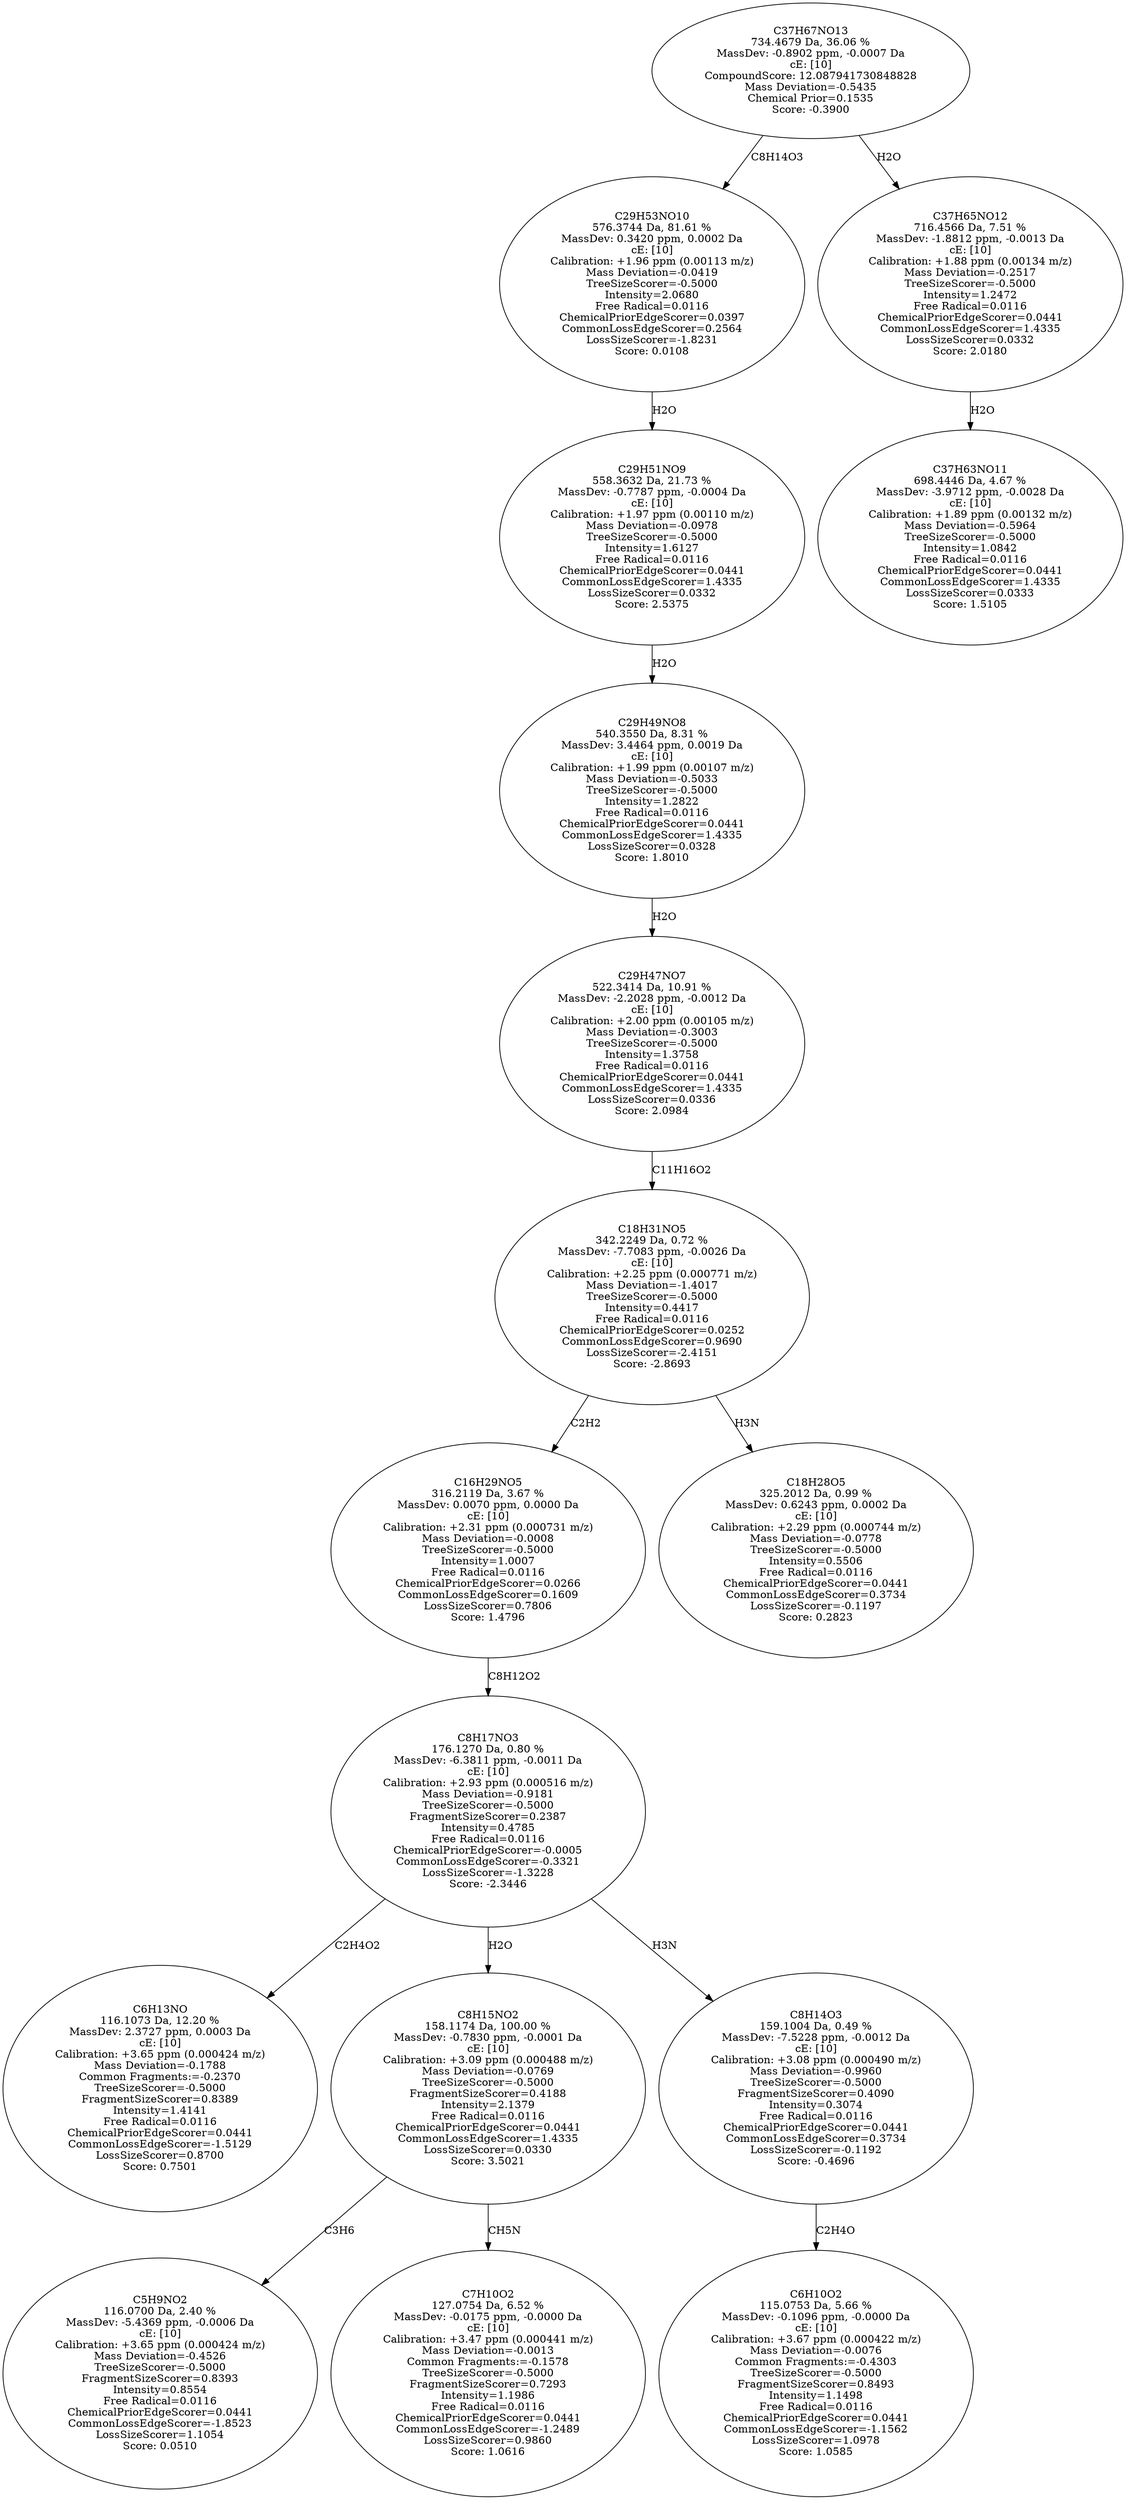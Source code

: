 strict digraph {
v1 [label="C6H13NO\n116.1073 Da, 12.20 %\nMassDev: 2.3727 ppm, 0.0003 Da\ncE: [10]\nCalibration: +3.65 ppm (0.000424 m/z)\nMass Deviation=-0.1788\nCommon Fragments:=-0.2370\nTreeSizeScorer=-0.5000\nFragmentSizeScorer=0.8389\nIntensity=1.4141\nFree Radical=0.0116\nChemicalPriorEdgeScorer=0.0441\nCommonLossEdgeScorer=-1.5129\nLossSizeScorer=0.8700\nScore: 0.7501"];
v2 [label="C5H9NO2\n116.0700 Da, 2.40 %\nMassDev: -5.4369 ppm, -0.0006 Da\ncE: [10]\nCalibration: +3.65 ppm (0.000424 m/z)\nMass Deviation=-0.4526\nTreeSizeScorer=-0.5000\nFragmentSizeScorer=0.8393\nIntensity=0.8554\nFree Radical=0.0116\nChemicalPriorEdgeScorer=0.0441\nCommonLossEdgeScorer=-1.8523\nLossSizeScorer=1.1054\nScore: 0.0510"];
v3 [label="C7H10O2\n127.0754 Da, 6.52 %\nMassDev: -0.0175 ppm, -0.0000 Da\ncE: [10]\nCalibration: +3.47 ppm (0.000441 m/z)\nMass Deviation=-0.0013\nCommon Fragments:=-0.1578\nTreeSizeScorer=-0.5000\nFragmentSizeScorer=0.7293\nIntensity=1.1986\nFree Radical=0.0116\nChemicalPriorEdgeScorer=0.0441\nCommonLossEdgeScorer=-1.2489\nLossSizeScorer=0.9860\nScore: 1.0616"];
v4 [label="C8H15NO2\n158.1174 Da, 100.00 %\nMassDev: -0.7830 ppm, -0.0001 Da\ncE: [10]\nCalibration: +3.09 ppm (0.000488 m/z)\nMass Deviation=-0.0769\nTreeSizeScorer=-0.5000\nFragmentSizeScorer=0.4188\nIntensity=2.1379\nFree Radical=0.0116\nChemicalPriorEdgeScorer=0.0441\nCommonLossEdgeScorer=1.4335\nLossSizeScorer=0.0330\nScore: 3.5021"];
v5 [label="C6H10O2\n115.0753 Da, 5.66 %\nMassDev: -0.1096 ppm, -0.0000 Da\ncE: [10]\nCalibration: +3.67 ppm (0.000422 m/z)\nMass Deviation=-0.0076\nCommon Fragments:=-0.4303\nTreeSizeScorer=-0.5000\nFragmentSizeScorer=0.8493\nIntensity=1.1498\nFree Radical=0.0116\nChemicalPriorEdgeScorer=0.0441\nCommonLossEdgeScorer=-1.1562\nLossSizeScorer=1.0978\nScore: 1.0585"];
v6 [label="C8H14O3\n159.1004 Da, 0.49 %\nMassDev: -7.5228 ppm, -0.0012 Da\ncE: [10]\nCalibration: +3.08 ppm (0.000490 m/z)\nMass Deviation=-0.9960\nTreeSizeScorer=-0.5000\nFragmentSizeScorer=0.4090\nIntensity=0.3074\nFree Radical=0.0116\nChemicalPriorEdgeScorer=0.0441\nCommonLossEdgeScorer=0.3734\nLossSizeScorer=-0.1192\nScore: -0.4696"];
v7 [label="C8H17NO3\n176.1270 Da, 0.80 %\nMassDev: -6.3811 ppm, -0.0011 Da\ncE: [10]\nCalibration: +2.93 ppm (0.000516 m/z)\nMass Deviation=-0.9181\nTreeSizeScorer=-0.5000\nFragmentSizeScorer=0.2387\nIntensity=0.4785\nFree Radical=0.0116\nChemicalPriorEdgeScorer=-0.0005\nCommonLossEdgeScorer=-0.3321\nLossSizeScorer=-1.3228\nScore: -2.3446"];
v8 [label="C16H29NO5\n316.2119 Da, 3.67 %\nMassDev: 0.0070 ppm, 0.0000 Da\ncE: [10]\nCalibration: +2.31 ppm (0.000731 m/z)\nMass Deviation=-0.0008\nTreeSizeScorer=-0.5000\nIntensity=1.0007\nFree Radical=0.0116\nChemicalPriorEdgeScorer=0.0266\nCommonLossEdgeScorer=0.1609\nLossSizeScorer=0.7806\nScore: 1.4796"];
v9 [label="C18H28O5\n325.2012 Da, 0.99 %\nMassDev: 0.6243 ppm, 0.0002 Da\ncE: [10]\nCalibration: +2.29 ppm (0.000744 m/z)\nMass Deviation=-0.0778\nTreeSizeScorer=-0.5000\nIntensity=0.5506\nFree Radical=0.0116\nChemicalPriorEdgeScorer=0.0441\nCommonLossEdgeScorer=0.3734\nLossSizeScorer=-0.1197\nScore: 0.2823"];
v10 [label="C18H31NO5\n342.2249 Da, 0.72 %\nMassDev: -7.7083 ppm, -0.0026 Da\ncE: [10]\nCalibration: +2.25 ppm (0.000771 m/z)\nMass Deviation=-1.4017\nTreeSizeScorer=-0.5000\nIntensity=0.4417\nFree Radical=0.0116\nChemicalPriorEdgeScorer=0.0252\nCommonLossEdgeScorer=0.9690\nLossSizeScorer=-2.4151\nScore: -2.8693"];
v11 [label="C29H47NO7\n522.3414 Da, 10.91 %\nMassDev: -2.2028 ppm, -0.0012 Da\ncE: [10]\nCalibration: +2.00 ppm (0.00105 m/z)\nMass Deviation=-0.3003\nTreeSizeScorer=-0.5000\nIntensity=1.3758\nFree Radical=0.0116\nChemicalPriorEdgeScorer=0.0441\nCommonLossEdgeScorer=1.4335\nLossSizeScorer=0.0336\nScore: 2.0984"];
v12 [label="C29H49NO8\n540.3550 Da, 8.31 %\nMassDev: 3.4464 ppm, 0.0019 Da\ncE: [10]\nCalibration: +1.99 ppm (0.00107 m/z)\nMass Deviation=-0.5033\nTreeSizeScorer=-0.5000\nIntensity=1.2822\nFree Radical=0.0116\nChemicalPriorEdgeScorer=0.0441\nCommonLossEdgeScorer=1.4335\nLossSizeScorer=0.0328\nScore: 1.8010"];
v13 [label="C29H51NO9\n558.3632 Da, 21.73 %\nMassDev: -0.7787 ppm, -0.0004 Da\ncE: [10]\nCalibration: +1.97 ppm (0.00110 m/z)\nMass Deviation=-0.0978\nTreeSizeScorer=-0.5000\nIntensity=1.6127\nFree Radical=0.0116\nChemicalPriorEdgeScorer=0.0441\nCommonLossEdgeScorer=1.4335\nLossSizeScorer=0.0332\nScore: 2.5375"];
v14 [label="C29H53NO10\n576.3744 Da, 81.61 %\nMassDev: 0.3420 ppm, 0.0002 Da\ncE: [10]\nCalibration: +1.96 ppm (0.00113 m/z)\nMass Deviation=-0.0419\nTreeSizeScorer=-0.5000\nIntensity=2.0680\nFree Radical=0.0116\nChemicalPriorEdgeScorer=0.0397\nCommonLossEdgeScorer=0.2564\nLossSizeScorer=-1.8231\nScore: 0.0108"];
v15 [label="C37H63NO11\n698.4446 Da, 4.67 %\nMassDev: -3.9712 ppm, -0.0028 Da\ncE: [10]\nCalibration: +1.89 ppm (0.00132 m/z)\nMass Deviation=-0.5964\nTreeSizeScorer=-0.5000\nIntensity=1.0842\nFree Radical=0.0116\nChemicalPriorEdgeScorer=0.0441\nCommonLossEdgeScorer=1.4335\nLossSizeScorer=0.0333\nScore: 1.5105"];
v16 [label="C37H65NO12\n716.4566 Da, 7.51 %\nMassDev: -1.8812 ppm, -0.0013 Da\ncE: [10]\nCalibration: +1.88 ppm (0.00134 m/z)\nMass Deviation=-0.2517\nTreeSizeScorer=-0.5000\nIntensity=1.2472\nFree Radical=0.0116\nChemicalPriorEdgeScorer=0.0441\nCommonLossEdgeScorer=1.4335\nLossSizeScorer=0.0332\nScore: 2.0180"];
v17 [label="C37H67NO13\n734.4679 Da, 36.06 %\nMassDev: -0.8902 ppm, -0.0007 Da\ncE: [10]\nCompoundScore: 12.087941730848828\nMass Deviation=-0.5435\nChemical Prior=0.1535\nScore: -0.3900"];
v7 -> v1 [label="C2H4O2"];
v4 -> v2 [label="C3H6"];
v4 -> v3 [label="CH5N"];
v7 -> v4 [label="H2O"];
v6 -> v5 [label="C2H4O"];
v7 -> v6 [label="H3N"];
v8 -> v7 [label="C8H12O2"];
v10 -> v8 [label="C2H2"];
v10 -> v9 [label="H3N"];
v11 -> v10 [label="C11H16O2"];
v12 -> v11 [label="H2O"];
v13 -> v12 [label="H2O"];
v14 -> v13 [label="H2O"];
v17 -> v14 [label="C8H14O3"];
v16 -> v15 [label="H2O"];
v17 -> v16 [label="H2O"];
}